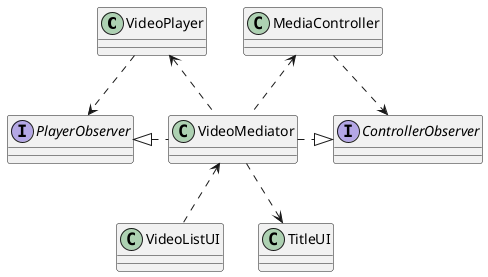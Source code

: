 @startuml

class VideoPlayer {}

interface PlayerObserver {}

interface ControllerObserver {}

class VideoMediator {}

class MediaController {}

class VideoListUI {}

class TitleUI {}

VideoMediator .left.|> PlayerObserver
VideoMediator .right.|> ControllerObserver
VideoPlayer .down.> PlayerObserver
MediaController .down.> ControllerObserver
VideoMediator .up.> VideoPlayer
VideoMediator .up.> MediaController
VideoMediator <.. VideoListUI
VideoMediator ..> TitleUI

@enduml